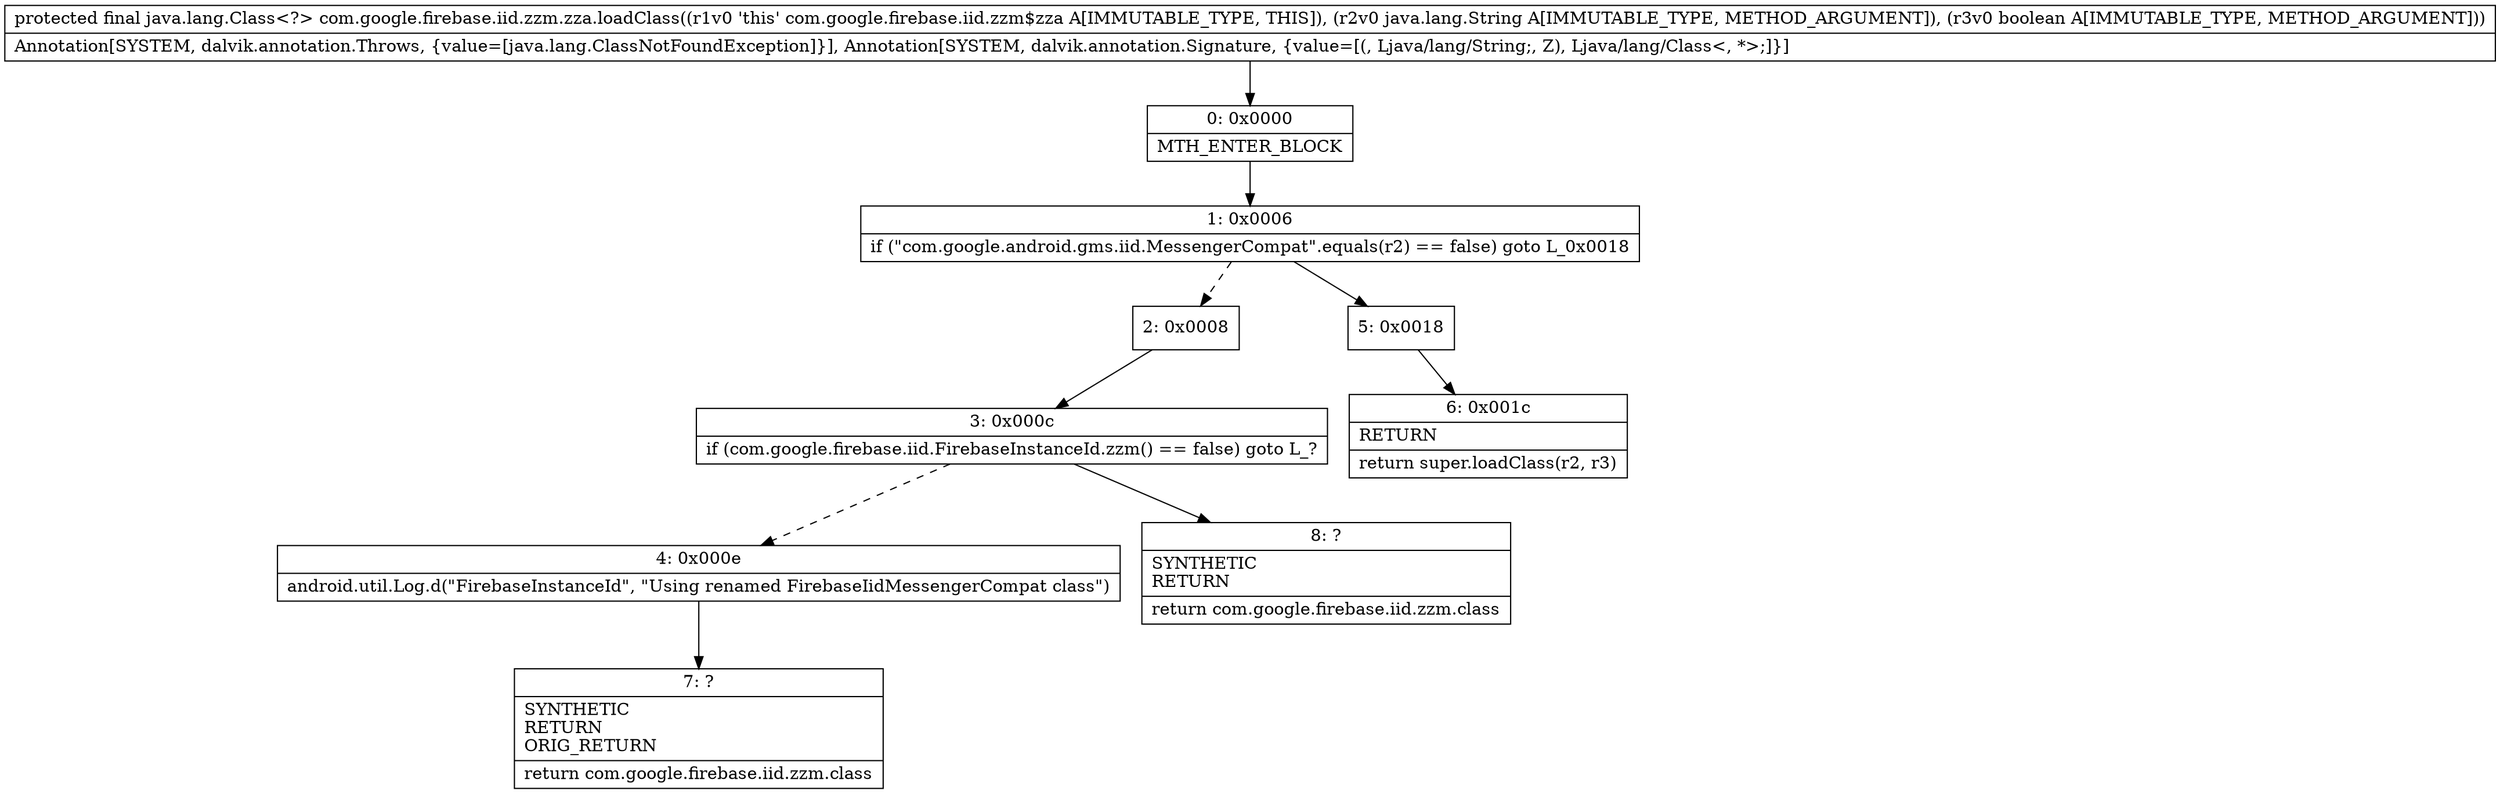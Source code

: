 digraph "CFG forcom.google.firebase.iid.zzm.zza.loadClass(Ljava\/lang\/String;Z)Ljava\/lang\/Class;" {
Node_0 [shape=record,label="{0\:\ 0x0000|MTH_ENTER_BLOCK\l}"];
Node_1 [shape=record,label="{1\:\ 0x0006|if (\"com.google.android.gms.iid.MessengerCompat\".equals(r2) == false) goto L_0x0018\l}"];
Node_2 [shape=record,label="{2\:\ 0x0008}"];
Node_3 [shape=record,label="{3\:\ 0x000c|if (com.google.firebase.iid.FirebaseInstanceId.zzm() == false) goto L_?\l}"];
Node_4 [shape=record,label="{4\:\ 0x000e|android.util.Log.d(\"FirebaseInstanceId\", \"Using renamed FirebaseIidMessengerCompat class\")\l}"];
Node_5 [shape=record,label="{5\:\ 0x0018}"];
Node_6 [shape=record,label="{6\:\ 0x001c|RETURN\l|return super.loadClass(r2, r3)\l}"];
Node_7 [shape=record,label="{7\:\ ?|SYNTHETIC\lRETURN\lORIG_RETURN\l|return com.google.firebase.iid.zzm.class\l}"];
Node_8 [shape=record,label="{8\:\ ?|SYNTHETIC\lRETURN\l|return com.google.firebase.iid.zzm.class\l}"];
MethodNode[shape=record,label="{protected final java.lang.Class\<?\> com.google.firebase.iid.zzm.zza.loadClass((r1v0 'this' com.google.firebase.iid.zzm$zza A[IMMUTABLE_TYPE, THIS]), (r2v0 java.lang.String A[IMMUTABLE_TYPE, METHOD_ARGUMENT]), (r3v0 boolean A[IMMUTABLE_TYPE, METHOD_ARGUMENT]))  | Annotation[SYSTEM, dalvik.annotation.Throws, \{value=[java.lang.ClassNotFoundException]\}], Annotation[SYSTEM, dalvik.annotation.Signature, \{value=[(, Ljava\/lang\/String;, Z), Ljava\/lang\/Class\<, *\>;]\}]\l}"];
MethodNode -> Node_0;
Node_0 -> Node_1;
Node_1 -> Node_2[style=dashed];
Node_1 -> Node_5;
Node_2 -> Node_3;
Node_3 -> Node_4[style=dashed];
Node_3 -> Node_8;
Node_4 -> Node_7;
Node_5 -> Node_6;
}

